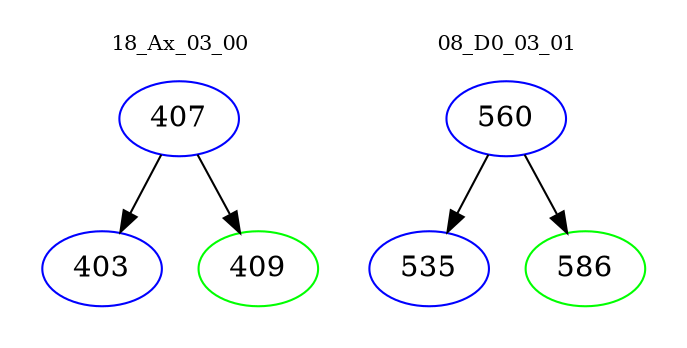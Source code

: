 digraph{
subgraph cluster_0 {
color = white
label = "18_Ax_03_00";
fontsize=10;
T0_407 [label="407", color="blue"]
T0_407 -> T0_403 [color="black"]
T0_403 [label="403", color="blue"]
T0_407 -> T0_409 [color="black"]
T0_409 [label="409", color="green"]
}
subgraph cluster_1 {
color = white
label = "08_D0_03_01";
fontsize=10;
T1_560 [label="560", color="blue"]
T1_560 -> T1_535 [color="black"]
T1_535 [label="535", color="blue"]
T1_560 -> T1_586 [color="black"]
T1_586 [label="586", color="green"]
}
}
